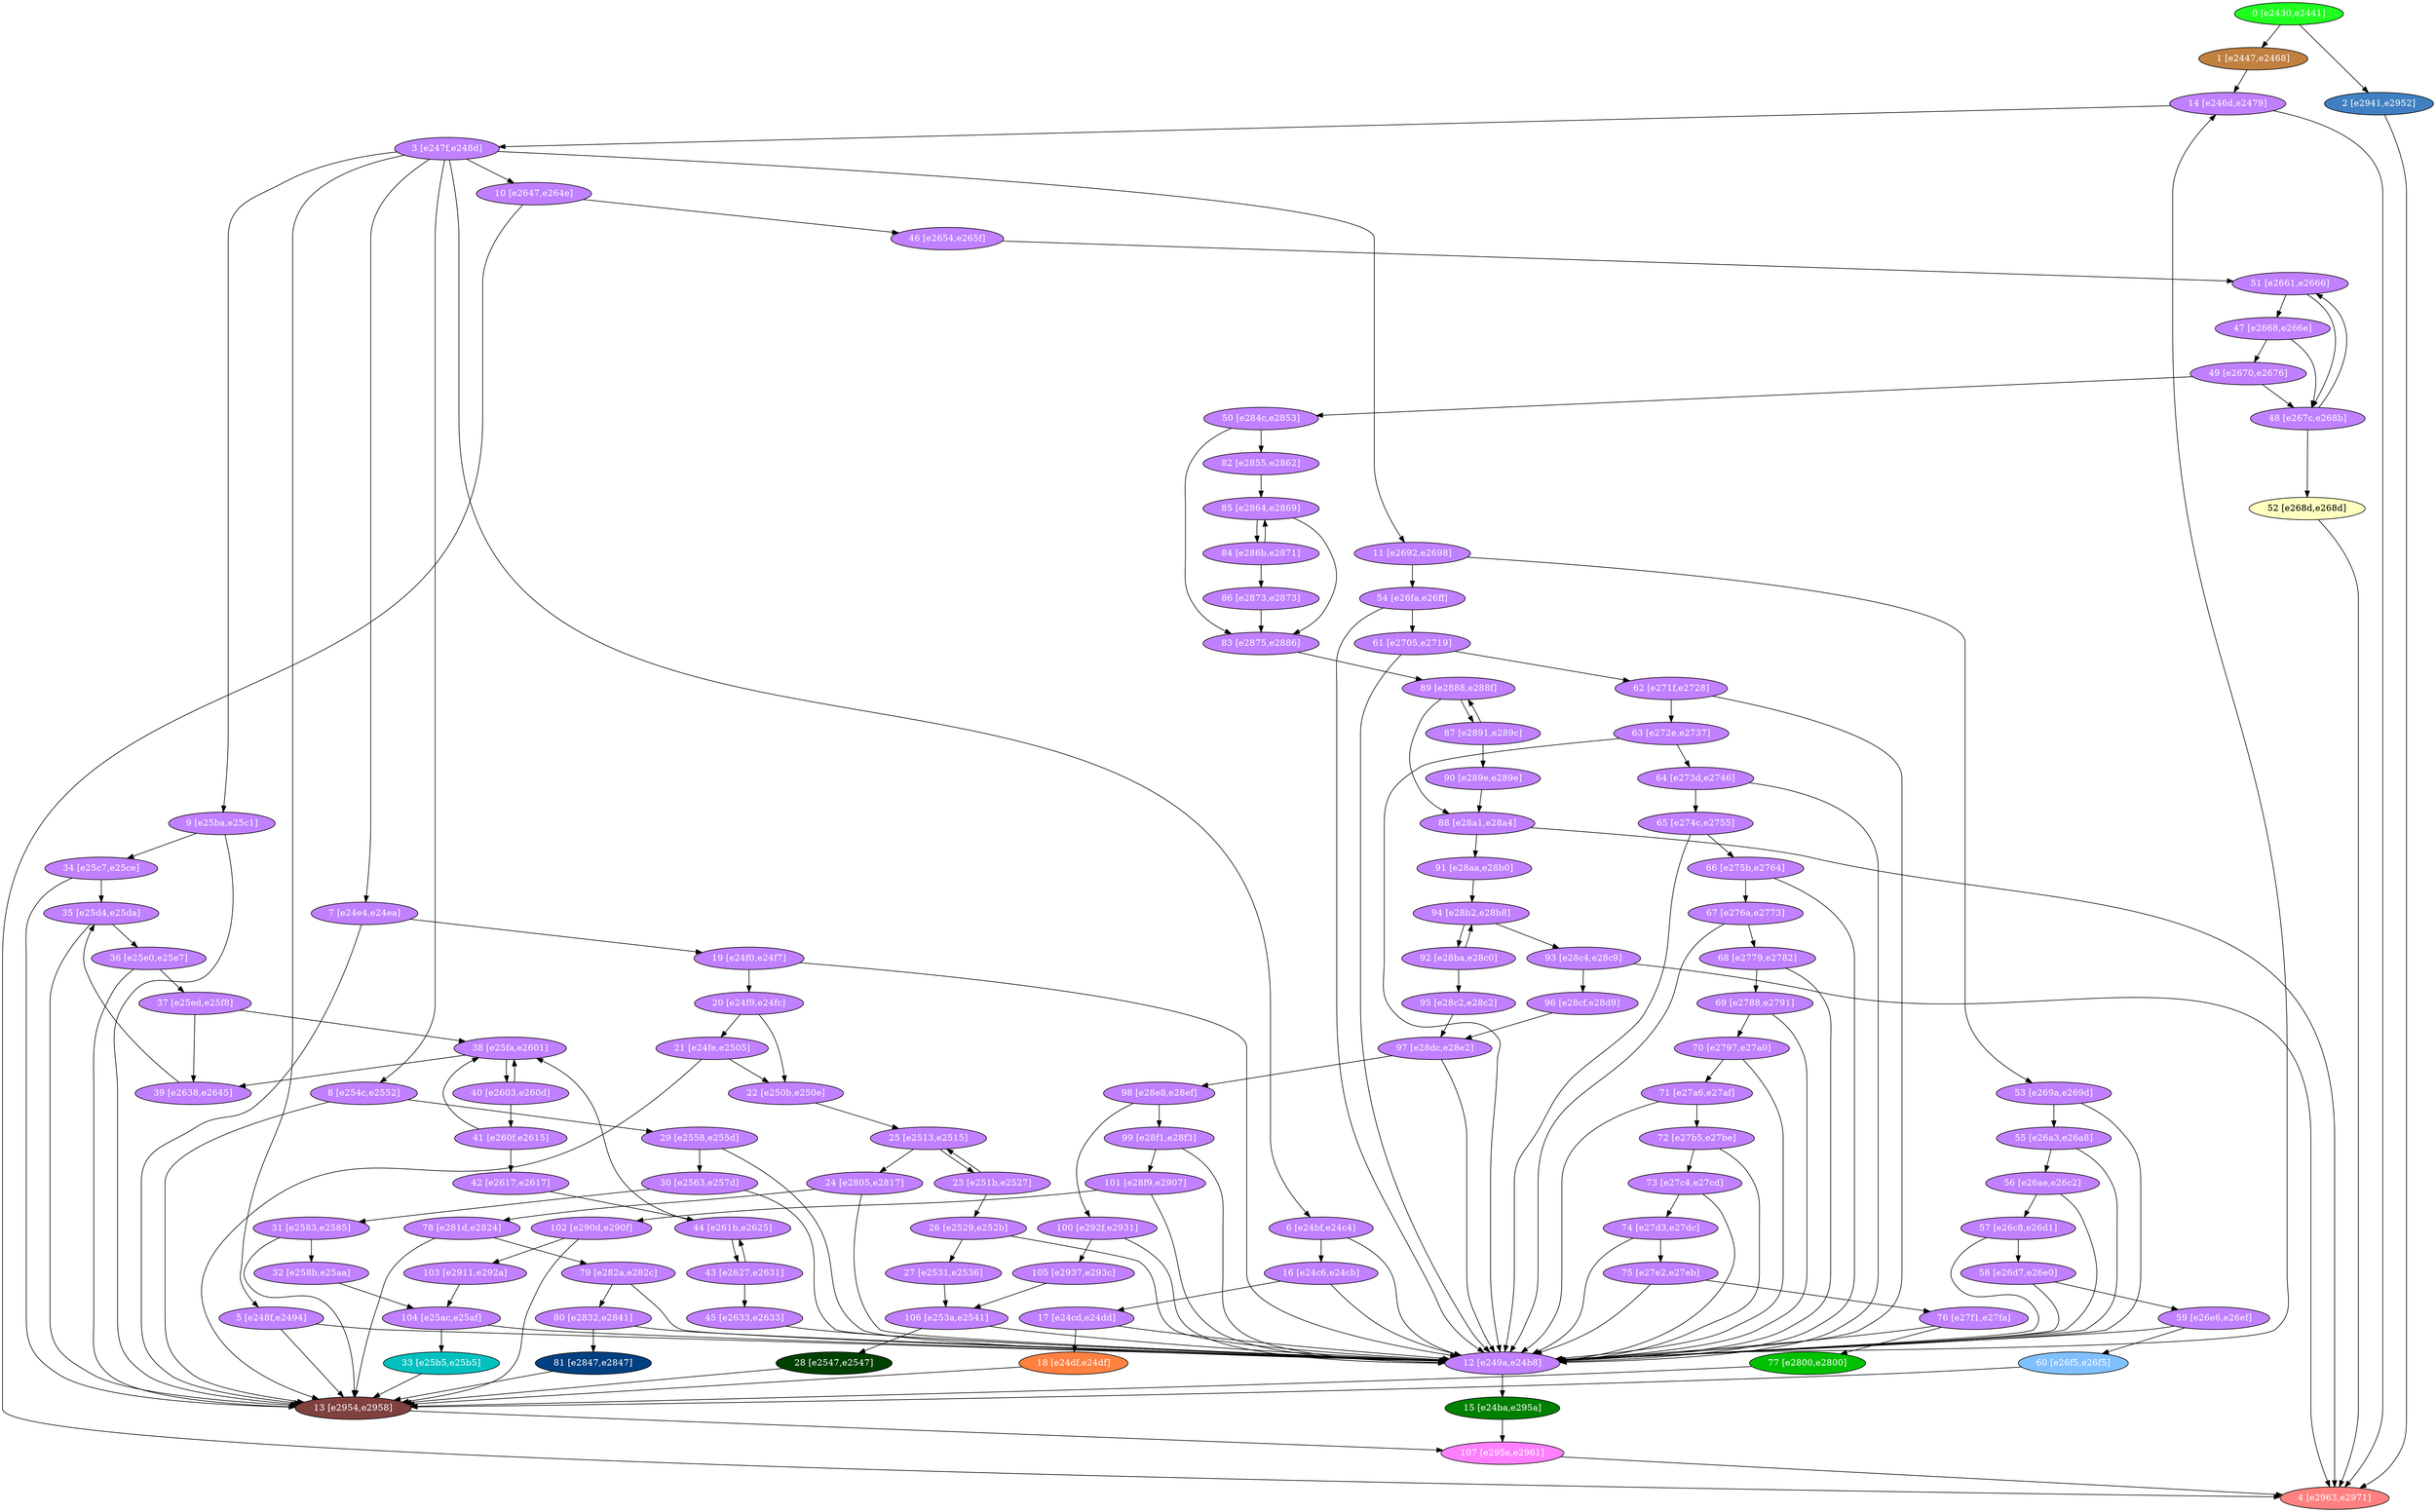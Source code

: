 diGraph libnss3{
	libnss3_0  [style=filled fillcolor="#20FF20" fontcolor="#ffffff" shape=oval label="0 [e2430,e2441]"]
	libnss3_1  [style=filled fillcolor="#C08040" fontcolor="#ffffff" shape=oval label="1 [e2447,e2468]"]
	libnss3_2  [style=filled fillcolor="#4080C0" fontcolor="#ffffff" shape=oval label="2 [e2941,e2952]"]
	libnss3_3  [style=filled fillcolor="#C080FF" fontcolor="#ffffff" shape=oval label="3 [e247f,e248d]"]
	libnss3_4  [style=filled fillcolor="#FF8080" fontcolor="#ffffff" shape=oval label="4 [e2963,e2971]"]
	libnss3_5  [style=filled fillcolor="#C080FF" fontcolor="#ffffff" shape=oval label="5 [e248f,e2494]"]
	libnss3_6  [style=filled fillcolor="#C080FF" fontcolor="#ffffff" shape=oval label="6 [e24bf,e24c4]"]
	libnss3_7  [style=filled fillcolor="#C080FF" fontcolor="#ffffff" shape=oval label="7 [e24e4,e24ea]"]
	libnss3_8  [style=filled fillcolor="#C080FF" fontcolor="#ffffff" shape=oval label="8 [e254c,e2552]"]
	libnss3_9  [style=filled fillcolor="#C080FF" fontcolor="#ffffff" shape=oval label="9 [e25ba,e25c1]"]
	libnss3_a  [style=filled fillcolor="#C080FF" fontcolor="#ffffff" shape=oval label="10 [e2647,e264e]"]
	libnss3_b  [style=filled fillcolor="#C080FF" fontcolor="#ffffff" shape=oval label="11 [e2692,e2698]"]
	libnss3_c  [style=filled fillcolor="#C080FF" fontcolor="#ffffff" shape=oval label="12 [e249a,e24b8]"]
	libnss3_d  [style=filled fillcolor="#804040" fontcolor="#ffffff" shape=oval label="13 [e2954,e2958]"]
	libnss3_e  [style=filled fillcolor="#C080FF" fontcolor="#ffffff" shape=oval label="14 [e246d,e2479]"]
	libnss3_f  [style=filled fillcolor="#008000" fontcolor="#ffffff" shape=oval label="15 [e24ba,e295a]"]
	libnss3_10  [style=filled fillcolor="#C080FF" fontcolor="#ffffff" shape=oval label="16 [e24c6,e24cb]"]
	libnss3_11  [style=filled fillcolor="#C080FF" fontcolor="#ffffff" shape=oval label="17 [e24cd,e24dd]"]
	libnss3_12  [style=filled fillcolor="#FF8040" fontcolor="#ffffff" shape=oval label="18 [e24df,e24df]"]
	libnss3_13  [style=filled fillcolor="#C080FF" fontcolor="#ffffff" shape=oval label="19 [e24f0,e24f7]"]
	libnss3_14  [style=filled fillcolor="#C080FF" fontcolor="#ffffff" shape=oval label="20 [e24f9,e24fc]"]
	libnss3_15  [style=filled fillcolor="#C080FF" fontcolor="#ffffff" shape=oval label="21 [e24fe,e2505]"]
	libnss3_16  [style=filled fillcolor="#C080FF" fontcolor="#ffffff" shape=oval label="22 [e250b,e250e]"]
	libnss3_17  [style=filled fillcolor="#C080FF" fontcolor="#ffffff" shape=oval label="23 [e251b,e2527]"]
	libnss3_18  [style=filled fillcolor="#C080FF" fontcolor="#ffffff" shape=oval label="24 [e2805,e2817]"]
	libnss3_19  [style=filled fillcolor="#C080FF" fontcolor="#ffffff" shape=oval label="25 [e2513,e2515]"]
	libnss3_1a  [style=filled fillcolor="#C080FF" fontcolor="#ffffff" shape=oval label="26 [e2529,e252b]"]
	libnss3_1b  [style=filled fillcolor="#C080FF" fontcolor="#ffffff" shape=oval label="27 [e2531,e2536]"]
	libnss3_1c  [style=filled fillcolor="#004000" fontcolor="#ffffff" shape=oval label="28 [e2547,e2547]"]
	libnss3_1d  [style=filled fillcolor="#C080FF" fontcolor="#ffffff" shape=oval label="29 [e2558,e255d]"]
	libnss3_1e  [style=filled fillcolor="#C080FF" fontcolor="#ffffff" shape=oval label="30 [e2563,e257d]"]
	libnss3_1f  [style=filled fillcolor="#C080FF" fontcolor="#ffffff" shape=oval label="31 [e2583,e2585]"]
	libnss3_20  [style=filled fillcolor="#C080FF" fontcolor="#ffffff" shape=oval label="32 [e258b,e25aa]"]
	libnss3_21  [style=filled fillcolor="#00C0C0" fontcolor="#ffffff" shape=oval label="33 [e25b5,e25b5]"]
	libnss3_22  [style=filled fillcolor="#C080FF" fontcolor="#ffffff" shape=oval label="34 [e25c7,e25ce]"]
	libnss3_23  [style=filled fillcolor="#C080FF" fontcolor="#ffffff" shape=oval label="35 [e25d4,e25da]"]
	libnss3_24  [style=filled fillcolor="#C080FF" fontcolor="#ffffff" shape=oval label="36 [e25e0,e25e7]"]
	libnss3_25  [style=filled fillcolor="#C080FF" fontcolor="#ffffff" shape=oval label="37 [e25ed,e25f8]"]
	libnss3_26  [style=filled fillcolor="#C080FF" fontcolor="#ffffff" shape=oval label="38 [e25fa,e2601]"]
	libnss3_27  [style=filled fillcolor="#C080FF" fontcolor="#ffffff" shape=oval label="39 [e2638,e2645]"]
	libnss3_28  [style=filled fillcolor="#C080FF" fontcolor="#ffffff" shape=oval label="40 [e2603,e260d]"]
	libnss3_29  [style=filled fillcolor="#C080FF" fontcolor="#ffffff" shape=oval label="41 [e260f,e2615]"]
	libnss3_2a  [style=filled fillcolor="#C080FF" fontcolor="#ffffff" shape=oval label="42 [e2617,e2617]"]
	libnss3_2b  [style=filled fillcolor="#C080FF" fontcolor="#ffffff" shape=oval label="43 [e2627,e2631]"]
	libnss3_2c  [style=filled fillcolor="#C080FF" fontcolor="#ffffff" shape=oval label="44 [e261b,e2625]"]
	libnss3_2d  [style=filled fillcolor="#C080FF" fontcolor="#ffffff" shape=oval label="45 [e2633,e2633]"]
	libnss3_2e  [style=filled fillcolor="#C080FF" fontcolor="#ffffff" shape=oval label="46 [e2654,e265f]"]
	libnss3_2f  [style=filled fillcolor="#C080FF" fontcolor="#ffffff" shape=oval label="47 [e2668,e266e]"]
	libnss3_30  [style=filled fillcolor="#C080FF" fontcolor="#ffffff" shape=oval label="48 [e267c,e268b]"]
	libnss3_31  [style=filled fillcolor="#C080FF" fontcolor="#ffffff" shape=oval label="49 [e2670,e2676]"]
	libnss3_32  [style=filled fillcolor="#C080FF" fontcolor="#ffffff" shape=oval label="50 [e284c,e2853]"]
	libnss3_33  [style=filled fillcolor="#C080FF" fontcolor="#ffffff" shape=oval label="51 [e2661,e2666]"]
	libnss3_34  [style=filled fillcolor="#FFFFC0" fontcolor="#000000" shape=oval label="52 [e268d,e268d]"]
	libnss3_35  [style=filled fillcolor="#C080FF" fontcolor="#ffffff" shape=oval label="53 [e269a,e269d]"]
	libnss3_36  [style=filled fillcolor="#C080FF" fontcolor="#ffffff" shape=oval label="54 [e26fa,e26ff]"]
	libnss3_37  [style=filled fillcolor="#C080FF" fontcolor="#ffffff" shape=oval label="55 [e26a3,e26a8]"]
	libnss3_38  [style=filled fillcolor="#C080FF" fontcolor="#ffffff" shape=oval label="56 [e26ae,e26c2]"]
	libnss3_39  [style=filled fillcolor="#C080FF" fontcolor="#ffffff" shape=oval label="57 [e26c8,e26d1]"]
	libnss3_3a  [style=filled fillcolor="#C080FF" fontcolor="#ffffff" shape=oval label="58 [e26d7,e26e0]"]
	libnss3_3b  [style=filled fillcolor="#C080FF" fontcolor="#ffffff" shape=oval label="59 [e26e6,e26ef]"]
	libnss3_3c  [style=filled fillcolor="#80C0FF" fontcolor="#ffffff" shape=oval label="60 [e26f5,e26f5]"]
	libnss3_3d  [style=filled fillcolor="#C080FF" fontcolor="#ffffff" shape=oval label="61 [e2705,e2719]"]
	libnss3_3e  [style=filled fillcolor="#C080FF" fontcolor="#ffffff" shape=oval label="62 [e271f,e2728]"]
	libnss3_3f  [style=filled fillcolor="#C080FF" fontcolor="#ffffff" shape=oval label="63 [e272e,e2737]"]
	libnss3_40  [style=filled fillcolor="#C080FF" fontcolor="#ffffff" shape=oval label="64 [e273d,e2746]"]
	libnss3_41  [style=filled fillcolor="#C080FF" fontcolor="#ffffff" shape=oval label="65 [e274c,e2755]"]
	libnss3_42  [style=filled fillcolor="#C080FF" fontcolor="#ffffff" shape=oval label="66 [e275b,e2764]"]
	libnss3_43  [style=filled fillcolor="#C080FF" fontcolor="#ffffff" shape=oval label="67 [e276a,e2773]"]
	libnss3_44  [style=filled fillcolor="#C080FF" fontcolor="#ffffff" shape=oval label="68 [e2779,e2782]"]
	libnss3_45  [style=filled fillcolor="#C080FF" fontcolor="#ffffff" shape=oval label="69 [e2788,e2791]"]
	libnss3_46  [style=filled fillcolor="#C080FF" fontcolor="#ffffff" shape=oval label="70 [e2797,e27a0]"]
	libnss3_47  [style=filled fillcolor="#C080FF" fontcolor="#ffffff" shape=oval label="71 [e27a6,e27af]"]
	libnss3_48  [style=filled fillcolor="#C080FF" fontcolor="#ffffff" shape=oval label="72 [e27b5,e27be]"]
	libnss3_49  [style=filled fillcolor="#C080FF" fontcolor="#ffffff" shape=oval label="73 [e27c4,e27cd]"]
	libnss3_4a  [style=filled fillcolor="#C080FF" fontcolor="#ffffff" shape=oval label="74 [e27d3,e27dc]"]
	libnss3_4b  [style=filled fillcolor="#C080FF" fontcolor="#ffffff" shape=oval label="75 [e27e2,e27eb]"]
	libnss3_4c  [style=filled fillcolor="#C080FF" fontcolor="#ffffff" shape=oval label="76 [e27f1,e27fa]"]
	libnss3_4d  [style=filled fillcolor="#00C000" fontcolor="#ffffff" shape=oval label="77 [e2800,e2800]"]
	libnss3_4e  [style=filled fillcolor="#C080FF" fontcolor="#ffffff" shape=oval label="78 [e281d,e2824]"]
	libnss3_4f  [style=filled fillcolor="#C080FF" fontcolor="#ffffff" shape=oval label="79 [e282a,e282c]"]
	libnss3_50  [style=filled fillcolor="#C080FF" fontcolor="#ffffff" shape=oval label="80 [e2832,e2841]"]
	libnss3_51  [style=filled fillcolor="#004080" fontcolor="#ffffff" shape=oval label="81 [e2847,e2847]"]
	libnss3_52  [style=filled fillcolor="#C080FF" fontcolor="#ffffff" shape=oval label="82 [e2855,e2862]"]
	libnss3_53  [style=filled fillcolor="#C080FF" fontcolor="#ffffff" shape=oval label="83 [e2875,e2886]"]
	libnss3_54  [style=filled fillcolor="#C080FF" fontcolor="#ffffff" shape=oval label="84 [e286b,e2871]"]
	libnss3_55  [style=filled fillcolor="#C080FF" fontcolor="#ffffff" shape=oval label="85 [e2864,e2869]"]
	libnss3_56  [style=filled fillcolor="#C080FF" fontcolor="#ffffff" shape=oval label="86 [e2873,e2873]"]
	libnss3_57  [style=filled fillcolor="#C080FF" fontcolor="#ffffff" shape=oval label="87 [e2891,e289c]"]
	libnss3_58  [style=filled fillcolor="#C080FF" fontcolor="#ffffff" shape=oval label="88 [e28a1,e28a4]"]
	libnss3_59  [style=filled fillcolor="#C080FF" fontcolor="#ffffff" shape=oval label="89 [e2888,e288f]"]
	libnss3_5a  [style=filled fillcolor="#C080FF" fontcolor="#ffffff" shape=oval label="90 [e289e,e289e]"]
	libnss3_5b  [style=filled fillcolor="#C080FF" fontcolor="#ffffff" shape=oval label="91 [e28aa,e28b0]"]
	libnss3_5c  [style=filled fillcolor="#C080FF" fontcolor="#ffffff" shape=oval label="92 [e28ba,e28c0]"]
	libnss3_5d  [style=filled fillcolor="#C080FF" fontcolor="#ffffff" shape=oval label="93 [e28c4,e28c9]"]
	libnss3_5e  [style=filled fillcolor="#C080FF" fontcolor="#ffffff" shape=oval label="94 [e28b2,e28b8]"]
	libnss3_5f  [style=filled fillcolor="#C080FF" fontcolor="#ffffff" shape=oval label="95 [e28c2,e28c2]"]
	libnss3_60  [style=filled fillcolor="#C080FF" fontcolor="#ffffff" shape=oval label="96 [e28cf,e28d9]"]
	libnss3_61  [style=filled fillcolor="#C080FF" fontcolor="#ffffff" shape=oval label="97 [e28dc,e28e2]"]
	libnss3_62  [style=filled fillcolor="#C080FF" fontcolor="#ffffff" shape=oval label="98 [e28e8,e28ef]"]
	libnss3_63  [style=filled fillcolor="#C080FF" fontcolor="#ffffff" shape=oval label="99 [e28f1,e28f3]"]
	libnss3_64  [style=filled fillcolor="#C080FF" fontcolor="#ffffff" shape=oval label="100 [e292f,e2931]"]
	libnss3_65  [style=filled fillcolor="#C080FF" fontcolor="#ffffff" shape=oval label="101 [e28f9,e2907]"]
	libnss3_66  [style=filled fillcolor="#C080FF" fontcolor="#ffffff" shape=oval label="102 [e290d,e290f]"]
	libnss3_67  [style=filled fillcolor="#C080FF" fontcolor="#ffffff" shape=oval label="103 [e2911,e292a]"]
	libnss3_68  [style=filled fillcolor="#C080FF" fontcolor="#ffffff" shape=oval label="104 [e25ac,e25af]"]
	libnss3_69  [style=filled fillcolor="#C080FF" fontcolor="#ffffff" shape=oval label="105 [e2937,e293c]"]
	libnss3_6a  [style=filled fillcolor="#C080FF" fontcolor="#ffffff" shape=oval label="106 [e253a,e2541]"]
	libnss3_6b  [style=filled fillcolor="#FF80FF" fontcolor="#ffffff" shape=oval label="107 [e295e,e2961]"]

	libnss3_0 -> libnss3_1
	libnss3_0 -> libnss3_2
	libnss3_1 -> libnss3_e
	libnss3_2 -> libnss3_4
	libnss3_3 -> libnss3_5
	libnss3_3 -> libnss3_6
	libnss3_3 -> libnss3_7
	libnss3_3 -> libnss3_8
	libnss3_3 -> libnss3_9
	libnss3_3 -> libnss3_a
	libnss3_3 -> libnss3_b
	libnss3_5 -> libnss3_c
	libnss3_5 -> libnss3_d
	libnss3_6 -> libnss3_c
	libnss3_6 -> libnss3_10
	libnss3_7 -> libnss3_d
	libnss3_7 -> libnss3_13
	libnss3_8 -> libnss3_d
	libnss3_8 -> libnss3_1d
	libnss3_9 -> libnss3_d
	libnss3_9 -> libnss3_22
	libnss3_a -> libnss3_4
	libnss3_a -> libnss3_2e
	libnss3_b -> libnss3_35
	libnss3_b -> libnss3_36
	libnss3_c -> libnss3_e
	libnss3_c -> libnss3_f
	libnss3_d -> libnss3_6b
	libnss3_e -> libnss3_3
	libnss3_e -> libnss3_4
	libnss3_f -> libnss3_6b
	libnss3_10 -> libnss3_c
	libnss3_10 -> libnss3_11
	libnss3_11 -> libnss3_c
	libnss3_11 -> libnss3_12
	libnss3_12 -> libnss3_d
	libnss3_13 -> libnss3_c
	libnss3_13 -> libnss3_14
	libnss3_14 -> libnss3_15
	libnss3_14 -> libnss3_16
	libnss3_15 -> libnss3_d
	libnss3_15 -> libnss3_16
	libnss3_16 -> libnss3_19
	libnss3_17 -> libnss3_19
	libnss3_17 -> libnss3_1a
	libnss3_18 -> libnss3_c
	libnss3_18 -> libnss3_4e
	libnss3_19 -> libnss3_17
	libnss3_19 -> libnss3_18
	libnss3_1a -> libnss3_c
	libnss3_1a -> libnss3_1b
	libnss3_1b -> libnss3_6a
	libnss3_1c -> libnss3_d
	libnss3_1d -> libnss3_c
	libnss3_1d -> libnss3_1e
	libnss3_1e -> libnss3_c
	libnss3_1e -> libnss3_1f
	libnss3_1f -> libnss3_d
	libnss3_1f -> libnss3_20
	libnss3_20 -> libnss3_68
	libnss3_21 -> libnss3_d
	libnss3_22 -> libnss3_d
	libnss3_22 -> libnss3_23
	libnss3_23 -> libnss3_d
	libnss3_23 -> libnss3_24
	libnss3_24 -> libnss3_d
	libnss3_24 -> libnss3_25
	libnss3_25 -> libnss3_26
	libnss3_25 -> libnss3_27
	libnss3_26 -> libnss3_27
	libnss3_26 -> libnss3_28
	libnss3_27 -> libnss3_23
	libnss3_28 -> libnss3_26
	libnss3_28 -> libnss3_29
	libnss3_29 -> libnss3_26
	libnss3_29 -> libnss3_2a
	libnss3_2a -> libnss3_2c
	libnss3_2b -> libnss3_2c
	libnss3_2b -> libnss3_2d
	libnss3_2c -> libnss3_26
	libnss3_2c -> libnss3_2b
	libnss3_2d -> libnss3_c
	libnss3_2e -> libnss3_33
	libnss3_2f -> libnss3_30
	libnss3_2f -> libnss3_31
	libnss3_30 -> libnss3_33
	libnss3_30 -> libnss3_34
	libnss3_31 -> libnss3_30
	libnss3_31 -> libnss3_32
	libnss3_32 -> libnss3_52
	libnss3_32 -> libnss3_53
	libnss3_33 -> libnss3_2f
	libnss3_33 -> libnss3_30
	libnss3_34 -> libnss3_4
	libnss3_35 -> libnss3_c
	libnss3_35 -> libnss3_37
	libnss3_36 -> libnss3_c
	libnss3_36 -> libnss3_3d
	libnss3_37 -> libnss3_c
	libnss3_37 -> libnss3_38
	libnss3_38 -> libnss3_c
	libnss3_38 -> libnss3_39
	libnss3_39 -> libnss3_c
	libnss3_39 -> libnss3_3a
	libnss3_3a -> libnss3_c
	libnss3_3a -> libnss3_3b
	libnss3_3b -> libnss3_c
	libnss3_3b -> libnss3_3c
	libnss3_3c -> libnss3_d
	libnss3_3d -> libnss3_c
	libnss3_3d -> libnss3_3e
	libnss3_3e -> libnss3_c
	libnss3_3e -> libnss3_3f
	libnss3_3f -> libnss3_c
	libnss3_3f -> libnss3_40
	libnss3_40 -> libnss3_c
	libnss3_40 -> libnss3_41
	libnss3_41 -> libnss3_c
	libnss3_41 -> libnss3_42
	libnss3_42 -> libnss3_c
	libnss3_42 -> libnss3_43
	libnss3_43 -> libnss3_c
	libnss3_43 -> libnss3_44
	libnss3_44 -> libnss3_c
	libnss3_44 -> libnss3_45
	libnss3_45 -> libnss3_c
	libnss3_45 -> libnss3_46
	libnss3_46 -> libnss3_c
	libnss3_46 -> libnss3_47
	libnss3_47 -> libnss3_c
	libnss3_47 -> libnss3_48
	libnss3_48 -> libnss3_c
	libnss3_48 -> libnss3_49
	libnss3_49 -> libnss3_c
	libnss3_49 -> libnss3_4a
	libnss3_4a -> libnss3_c
	libnss3_4a -> libnss3_4b
	libnss3_4b -> libnss3_c
	libnss3_4b -> libnss3_4c
	libnss3_4c -> libnss3_c
	libnss3_4c -> libnss3_4d
	libnss3_4d -> libnss3_d
	libnss3_4e -> libnss3_d
	libnss3_4e -> libnss3_4f
	libnss3_4f -> libnss3_c
	libnss3_4f -> libnss3_50
	libnss3_50 -> libnss3_c
	libnss3_50 -> libnss3_51
	libnss3_51 -> libnss3_d
	libnss3_52 -> libnss3_55
	libnss3_53 -> libnss3_59
	libnss3_54 -> libnss3_55
	libnss3_54 -> libnss3_56
	libnss3_55 -> libnss3_53
	libnss3_55 -> libnss3_54
	libnss3_56 -> libnss3_53
	libnss3_57 -> libnss3_59
	libnss3_57 -> libnss3_5a
	libnss3_58 -> libnss3_4
	libnss3_58 -> libnss3_5b
	libnss3_59 -> libnss3_57
	libnss3_59 -> libnss3_58
	libnss3_5a -> libnss3_58
	libnss3_5b -> libnss3_5e
	libnss3_5c -> libnss3_5e
	libnss3_5c -> libnss3_5f
	libnss3_5d -> libnss3_4
	libnss3_5d -> libnss3_60
	libnss3_5e -> libnss3_5c
	libnss3_5e -> libnss3_5d
	libnss3_5f -> libnss3_61
	libnss3_60 -> libnss3_61
	libnss3_61 -> libnss3_c
	libnss3_61 -> libnss3_62
	libnss3_62 -> libnss3_63
	libnss3_62 -> libnss3_64
	libnss3_63 -> libnss3_c
	libnss3_63 -> libnss3_65
	libnss3_64 -> libnss3_c
	libnss3_64 -> libnss3_69
	libnss3_65 -> libnss3_c
	libnss3_65 -> libnss3_66
	libnss3_66 -> libnss3_d
	libnss3_66 -> libnss3_67
	libnss3_67 -> libnss3_68
	libnss3_68 -> libnss3_c
	libnss3_68 -> libnss3_21
	libnss3_69 -> libnss3_6a
	libnss3_6a -> libnss3_c
	libnss3_6a -> libnss3_1c
	libnss3_6b -> libnss3_4
}